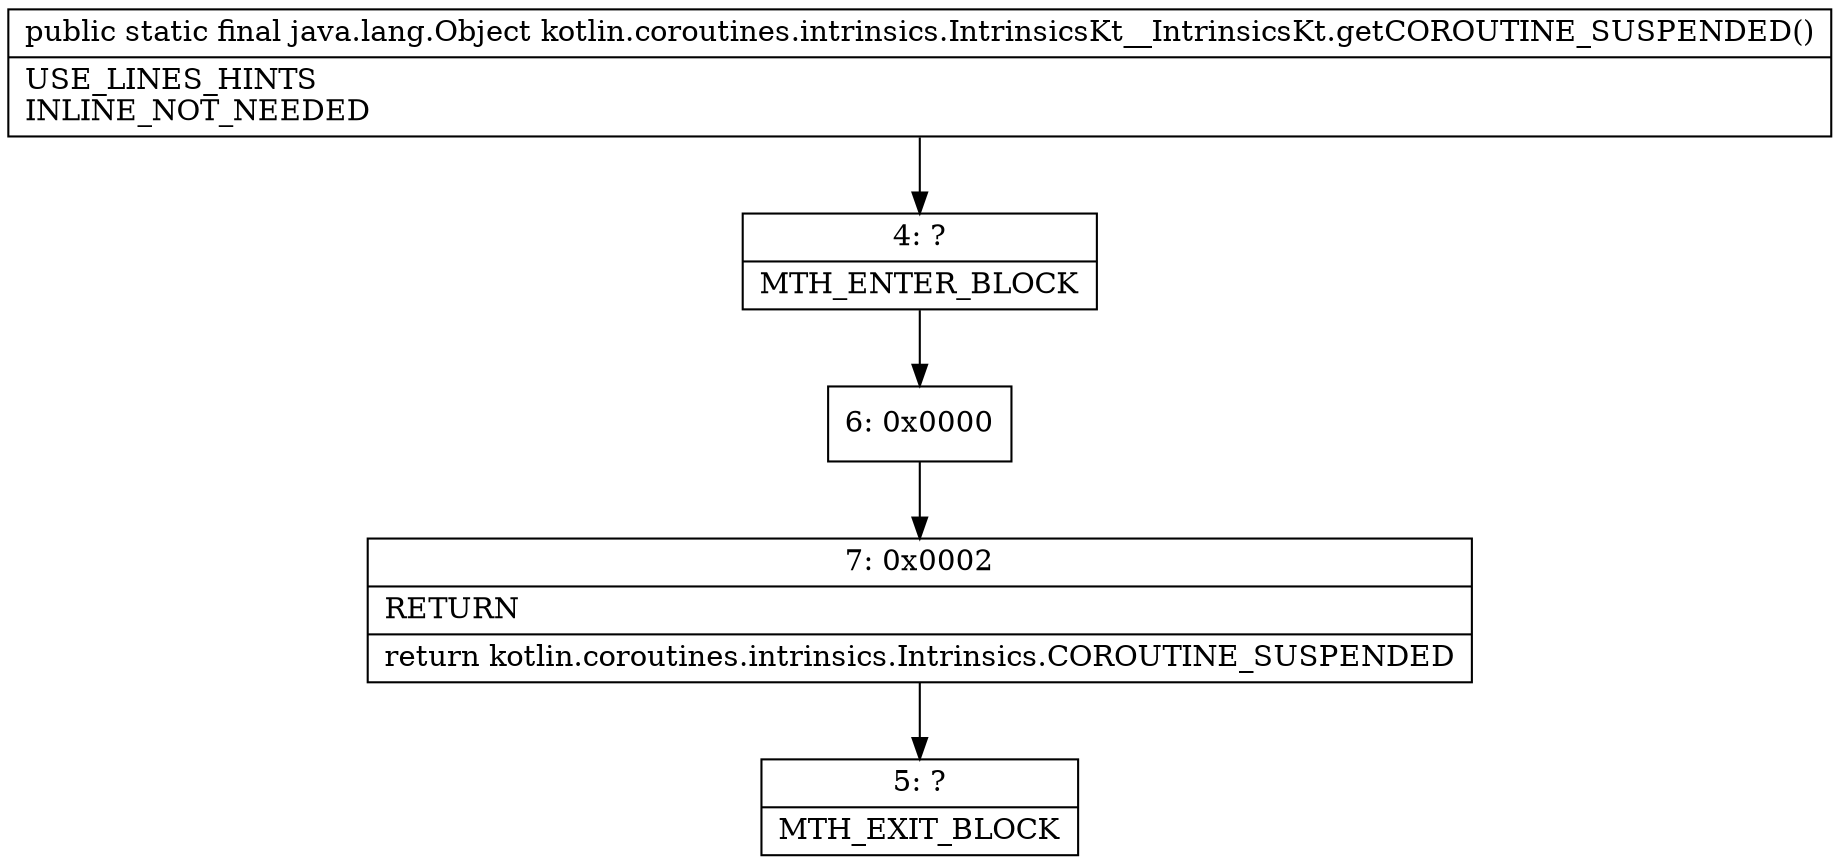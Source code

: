 digraph "CFG forkotlin.coroutines.intrinsics.IntrinsicsKt__IntrinsicsKt.getCOROUTINE_SUSPENDED()Ljava\/lang\/Object;" {
Node_4 [shape=record,label="{4\:\ ?|MTH_ENTER_BLOCK\l}"];
Node_6 [shape=record,label="{6\:\ 0x0000}"];
Node_7 [shape=record,label="{7\:\ 0x0002|RETURN\l|return kotlin.coroutines.intrinsics.Intrinsics.COROUTINE_SUSPENDED\l}"];
Node_5 [shape=record,label="{5\:\ ?|MTH_EXIT_BLOCK\l}"];
MethodNode[shape=record,label="{public static final java.lang.Object kotlin.coroutines.intrinsics.IntrinsicsKt__IntrinsicsKt.getCOROUTINE_SUSPENDED()  | USE_LINES_HINTS\lINLINE_NOT_NEEDED\l}"];
MethodNode -> Node_4;Node_4 -> Node_6;
Node_6 -> Node_7;
Node_7 -> Node_5;
}

